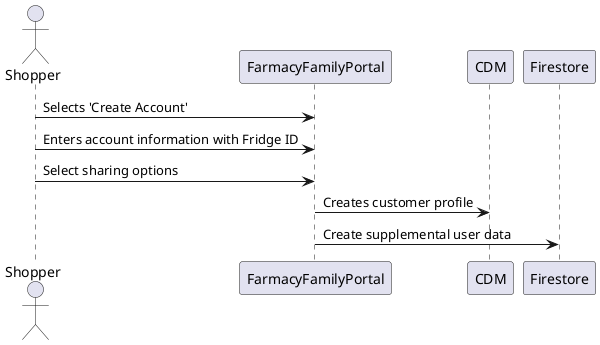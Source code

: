 @startuml
actor Shopper as Shopper
Shopper -> FarmacyFamilyPortal: Selects 'Create Account'
Shopper -> FarmacyFamilyPortal: Enters account information with Fridge ID
Shopper -> FarmacyFamilyPortal: Select sharing options
FarmacyFamilyPortal -> CDM: Creates customer profile
FarmacyFamilyPortal -> Firestore: Create supplemental user data
@enduml